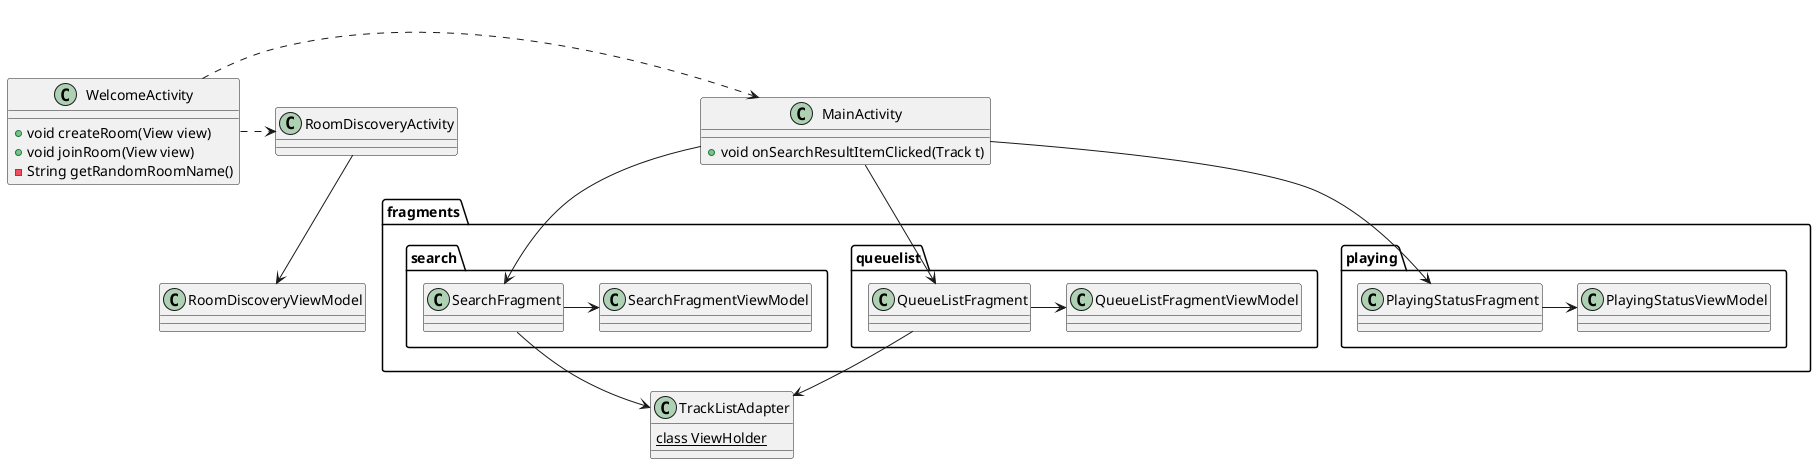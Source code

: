 @startuml
class WelcomeActivity {
    + void createRoom(View view)
    + void joinRoom(View view)
    - String getRandomRoomName()
}
class MainActivity {
    + void onSearchResultItemClicked(Track t)
}

class RoomDiscoveryActivity 

class RoomDiscoveryViewModel

RoomDiscoveryActivity --> RoomDiscoveryViewModel

class TrackListAdapter {
    {static} class ViewHolder
}

package fragments {
    package playing {
        class PlayingStatusFragment
        class PlayingStatusViewModel
        PlayingStatusFragment -> PlayingStatusViewModel
    }
    package queuelist {
        class QueueListFragment
        class QueueListFragmentViewModel
        QueueListFragment -> QueueListFragmentViewModel
    }
    package search {
        class SearchFragment
        class SearchFragmentViewModel 
        SearchFragment -> SearchFragmentViewModel
    }
}

SearchFragment --> TrackListAdapter
QueueListFragment --> TrackListAdapter
WelcomeActivity .> MainActivity
WelcomeActivity .> RoomDiscoveryActivity
MainActivity --> QueueListFragment
MainActivity --> PlayingStatusFragment
MainActivity --> SearchFragment
@enduml
